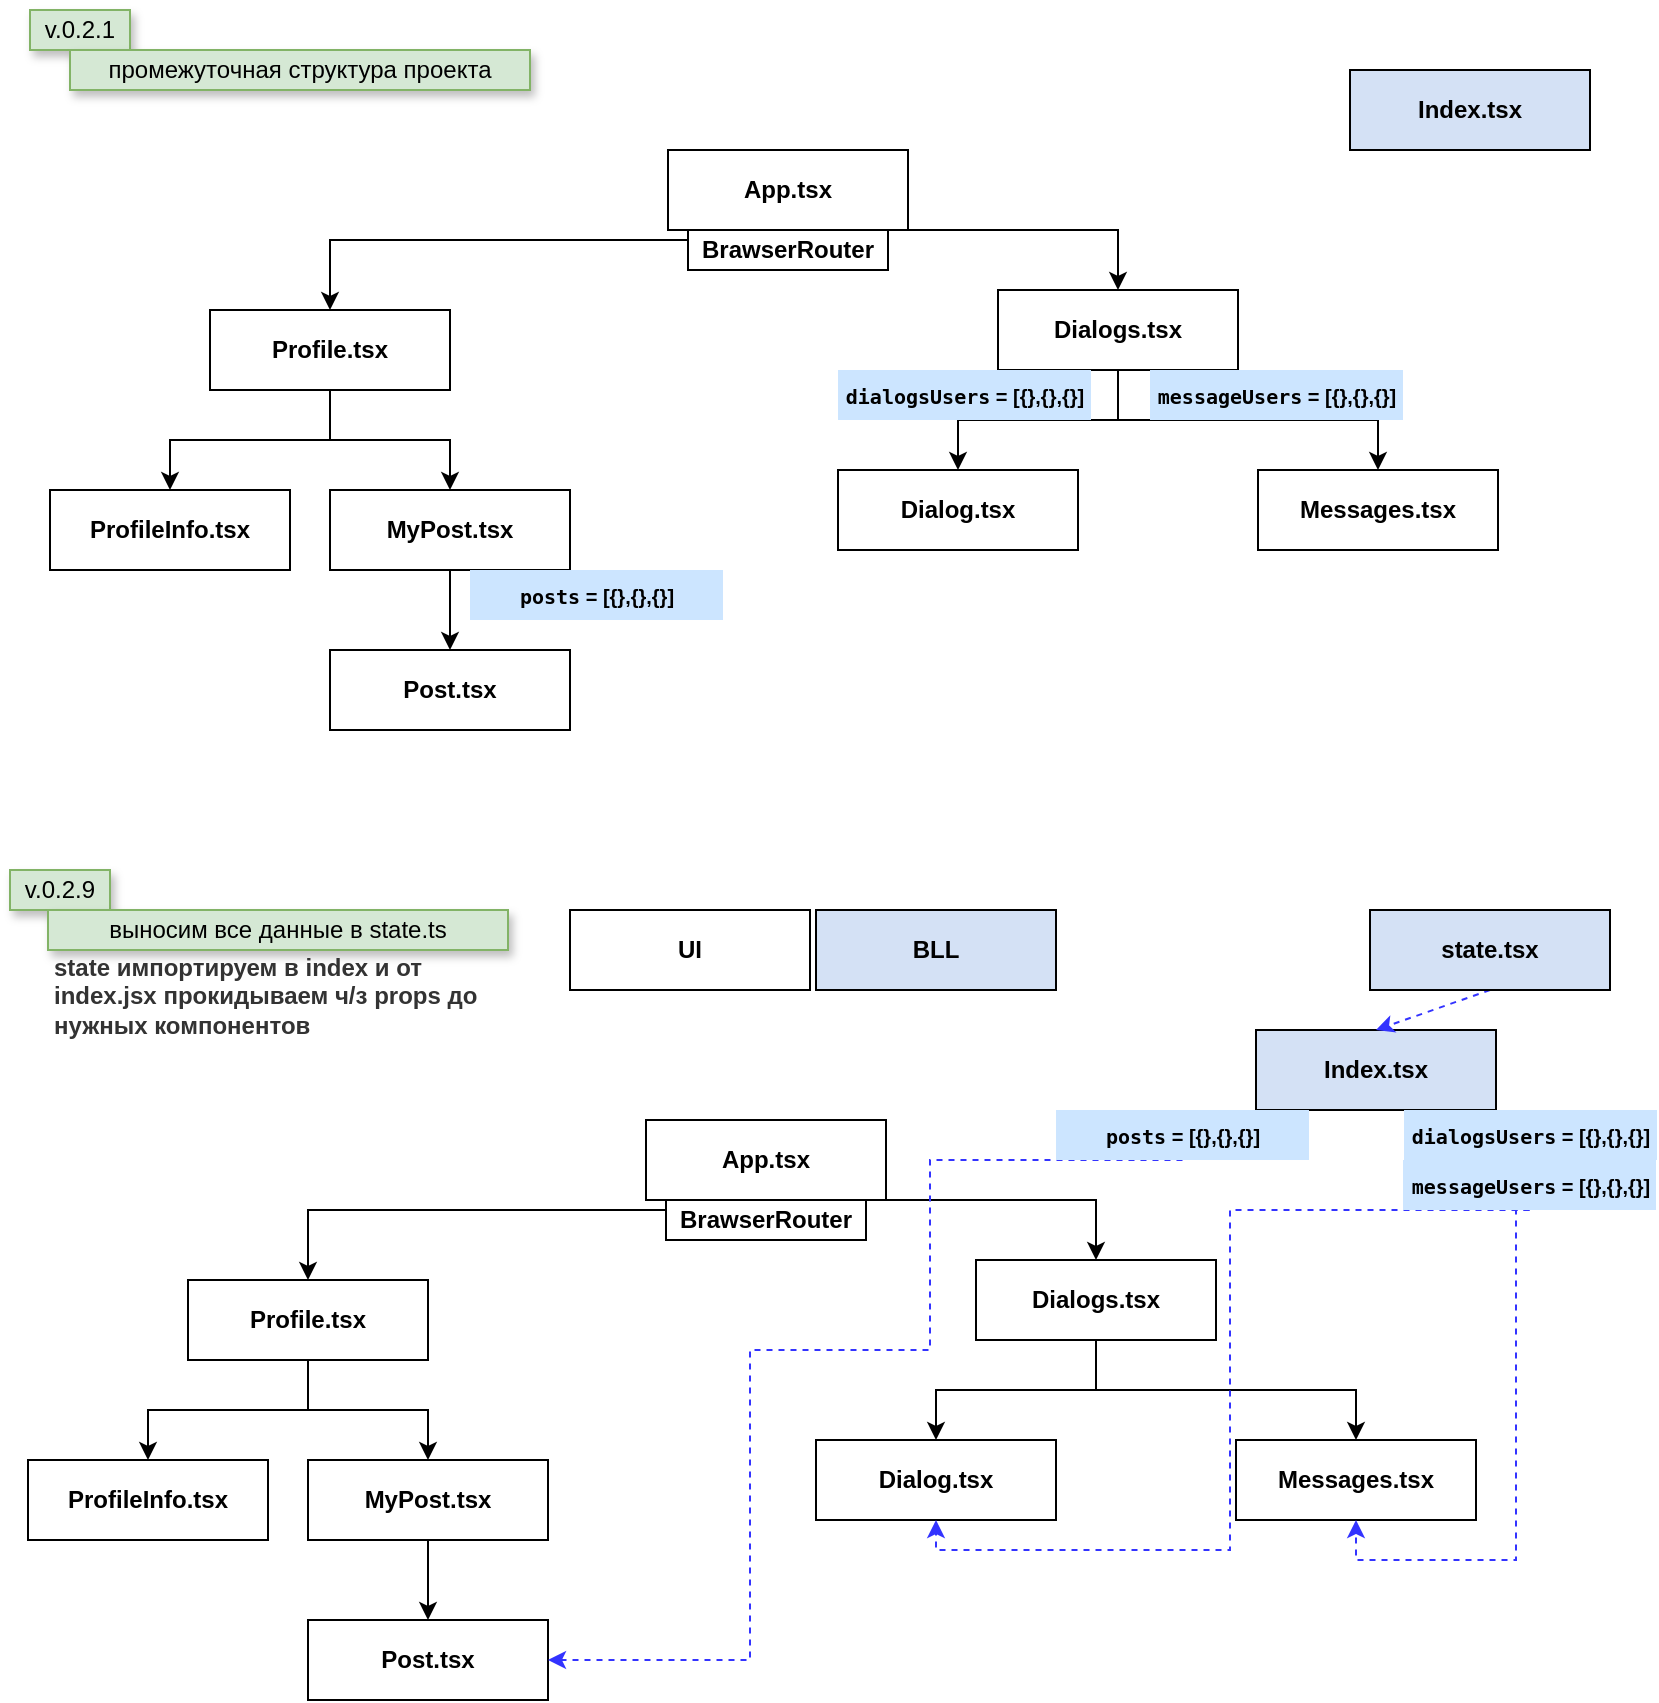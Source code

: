 <mxfile version="16.5.6" type="github">
  <diagram id="oLFiRbwE-C5T9zBizWjQ" name="Page-1">
    <mxGraphModel dx="1456" dy="574" grid="1" gridSize="10" guides="1" tooltips="1" connect="1" arrows="0" fold="1" page="1" pageScale="1" pageWidth="827" pageHeight="1169" math="0" shadow="0">
      <root>
        <mxCell id="0" />
        <mxCell id="1" parent="0" />
        <mxCell id="9WCbVWumMUlL1E1PXj8_-1" value="v.0.2.1" style="text;html=1;strokeColor=#82b366;fillColor=#d5e8d4;align=center;verticalAlign=middle;whiteSpace=wrap;rounded=0;glass=0;shadow=1;" parent="1" vertex="1">
          <mxGeometry x="10" y="10" width="50" height="20" as="geometry" />
        </mxCell>
        <mxCell id="0pOiVx95gZNzW9qbfq_K-2" value="промежуточная структура проекта" style="text;html=1;strokeColor=#82b366;fillColor=#D5E8D4;align=center;verticalAlign=middle;whiteSpace=wrap;rounded=0;glass=0;shadow=1;" parent="1" vertex="1">
          <mxGeometry x="30" y="30" width="230" height="20" as="geometry" />
        </mxCell>
        <mxCell id="0pOiVx95gZNzW9qbfq_K-4" value="&lt;b&gt;App.tsx&lt;/b&gt;" style="rounded=0;whiteSpace=wrap;html=1;fillColor=#FFFFFF;" parent="1" vertex="1">
          <mxGeometry x="329" y="80" width="120" height="40" as="geometry" />
        </mxCell>
        <mxCell id="0pOiVx95gZNzW9qbfq_K-25" style="edgeStyle=orthogonalEdgeStyle;rounded=0;orthogonalLoop=1;jettySize=auto;html=1;exitX=0.5;exitY=1;exitDx=0;exitDy=0;entryX=0.5;entryY=0;entryDx=0;entryDy=0;fontSize=10;fontColor=#000000;" parent="1" source="0pOiVx95gZNzW9qbfq_K-5" target="0pOiVx95gZNzW9qbfq_K-10" edge="1">
          <mxGeometry relative="1" as="geometry" />
        </mxCell>
        <mxCell id="0pOiVx95gZNzW9qbfq_K-26" style="edgeStyle=orthogonalEdgeStyle;rounded=0;orthogonalLoop=1;jettySize=auto;html=1;exitX=0.5;exitY=1;exitDx=0;exitDy=0;entryX=0.5;entryY=0;entryDx=0;entryDy=0;fontSize=10;fontColor=#000000;" parent="1" source="0pOiVx95gZNzW9qbfq_K-5" target="0pOiVx95gZNzW9qbfq_K-11" edge="1">
          <mxGeometry relative="1" as="geometry" />
        </mxCell>
        <mxCell id="0pOiVx95gZNzW9qbfq_K-5" value="&lt;b&gt;Profile.tsx&lt;/b&gt;" style="rounded=0;whiteSpace=wrap;html=1;fillColor=#FFFFFF;" parent="1" vertex="1">
          <mxGeometry x="100" y="160" width="120" height="40" as="geometry" />
        </mxCell>
        <mxCell id="0pOiVx95gZNzW9qbfq_K-27" style="edgeStyle=orthogonalEdgeStyle;rounded=0;orthogonalLoop=1;jettySize=auto;html=1;exitX=0.5;exitY=1;exitDx=0;exitDy=0;entryX=0.5;entryY=0;entryDx=0;entryDy=0;fontSize=10;fontColor=#000000;" parent="1" source="0pOiVx95gZNzW9qbfq_K-6" target="0pOiVx95gZNzW9qbfq_K-13" edge="1">
          <mxGeometry relative="1" as="geometry" />
        </mxCell>
        <mxCell id="0pOiVx95gZNzW9qbfq_K-28" style="edgeStyle=orthogonalEdgeStyle;rounded=0;orthogonalLoop=1;jettySize=auto;html=1;exitX=0.5;exitY=1;exitDx=0;exitDy=0;fontSize=10;fontColor=#000000;" parent="1" source="0pOiVx95gZNzW9qbfq_K-6" target="0pOiVx95gZNzW9qbfq_K-14" edge="1">
          <mxGeometry relative="1" as="geometry" />
        </mxCell>
        <mxCell id="0pOiVx95gZNzW9qbfq_K-6" value="&lt;b&gt;Dialogs.tsx&lt;/b&gt;" style="rounded=0;whiteSpace=wrap;html=1;fillColor=#FFFFFF;" parent="1" vertex="1">
          <mxGeometry x="494" y="150" width="120" height="40" as="geometry" />
        </mxCell>
        <mxCell id="0pOiVx95gZNzW9qbfq_K-24" style="edgeStyle=orthogonalEdgeStyle;rounded=0;orthogonalLoop=1;jettySize=auto;html=1;exitX=0;exitY=0.25;exitDx=0;exitDy=0;entryX=0.5;entryY=0;entryDx=0;entryDy=0;fontSize=10;fontColor=#000000;" parent="1" source="0pOiVx95gZNzW9qbfq_K-8" target="0pOiVx95gZNzW9qbfq_K-5" edge="1">
          <mxGeometry relative="1" as="geometry" />
        </mxCell>
        <mxCell id="0pOiVx95gZNzW9qbfq_K-30" style="edgeStyle=orthogonalEdgeStyle;rounded=0;orthogonalLoop=1;jettySize=auto;html=1;exitX=1;exitY=0;exitDx=0;exitDy=0;entryX=0.5;entryY=0;entryDx=0;entryDy=0;fontSize=10;fontColor=#000000;" parent="1" source="0pOiVx95gZNzW9qbfq_K-8" target="0pOiVx95gZNzW9qbfq_K-6" edge="1">
          <mxGeometry relative="1" as="geometry">
            <Array as="points">
              <mxPoint x="554" y="120" />
            </Array>
          </mxGeometry>
        </mxCell>
        <mxCell id="0pOiVx95gZNzW9qbfq_K-8" value="&lt;b&gt;BrawserRouter&lt;/b&gt;" style="rounded=0;whiteSpace=wrap;html=1;fillColor=#FFFFFF;" parent="1" vertex="1">
          <mxGeometry x="339" y="120" width="100" height="20" as="geometry" />
        </mxCell>
        <mxCell id="0pOiVx95gZNzW9qbfq_K-9" value="&lt;b&gt;Index.tsx&lt;/b&gt;" style="rounded=0;whiteSpace=wrap;html=1;fillColor=#D4E1F5;shadow=0;strokeColor=#000000;" parent="1" vertex="1">
          <mxGeometry x="670" y="40" width="120" height="40" as="geometry" />
        </mxCell>
        <mxCell id="0pOiVx95gZNzW9qbfq_K-10" value="&lt;b&gt;ProfileInfo.tsx&lt;/b&gt;" style="rounded=0;whiteSpace=wrap;html=1;fillColor=#FFFFFF;" parent="1" vertex="1">
          <mxGeometry x="20" y="250" width="120" height="40" as="geometry" />
        </mxCell>
        <mxCell id="0pOiVx95gZNzW9qbfq_K-29" style="edgeStyle=orthogonalEdgeStyle;rounded=0;orthogonalLoop=1;jettySize=auto;html=1;exitX=0.5;exitY=1;exitDx=0;exitDy=0;fontSize=10;fontColor=#000000;" parent="1" source="0pOiVx95gZNzW9qbfq_K-11" target="0pOiVx95gZNzW9qbfq_K-12" edge="1">
          <mxGeometry relative="1" as="geometry" />
        </mxCell>
        <mxCell id="0pOiVx95gZNzW9qbfq_K-11" value="&lt;b&gt;MyPost.tsx&lt;/b&gt;" style="rounded=0;whiteSpace=wrap;html=1;fillColor=#FFFFFF;" parent="1" vertex="1">
          <mxGeometry x="160" y="250" width="120" height="40" as="geometry" />
        </mxCell>
        <mxCell id="0pOiVx95gZNzW9qbfq_K-12" value="&lt;b&gt;Post.tsx&lt;/b&gt;" style="rounded=0;whiteSpace=wrap;html=1;fillColor=#FFFFFF;" parent="1" vertex="1">
          <mxGeometry x="160" y="330" width="120" height="40" as="geometry" />
        </mxCell>
        <mxCell id="0pOiVx95gZNzW9qbfq_K-13" value="&lt;b&gt;Dialog.tsx&lt;/b&gt;" style="rounded=0;whiteSpace=wrap;html=1;fillColor=#FFFFFF;" parent="1" vertex="1">
          <mxGeometry x="414" y="240" width="120" height="40" as="geometry" />
        </mxCell>
        <mxCell id="0pOiVx95gZNzW9qbfq_K-14" value="&lt;b&gt;Messages.tsx&lt;/b&gt;" style="rounded=0;whiteSpace=wrap;html=1;fillColor=#FFFFFF;" parent="1" vertex="1">
          <mxGeometry x="624" y="240" width="120" height="40" as="geometry" />
        </mxCell>
        <mxCell id="0pOiVx95gZNzW9qbfq_K-15" value="&lt;b&gt;&lt;font style=&quot;font-size: 10px&quot;&gt;&lt;span style=&quot;font-family: &amp;#34;jetbrains mono&amp;#34; , monospace&quot;&gt;dialogsUsers&lt;/span&gt;&amp;nbsp;= [{},{},{}]&lt;/font&gt;&lt;/b&gt;" style="rounded=0;whiteSpace=wrap;html=1;shadow=0;strokeColor=none;fillColor=#CCE5FF;" parent="1" vertex="1">
          <mxGeometry x="414" y="190" width="126.5" height="25" as="geometry" />
        </mxCell>
        <mxCell id="0pOiVx95gZNzW9qbfq_K-19" value="&lt;b&gt;&lt;font style=&quot;font-size: 10px&quot;&gt;&lt;span style=&quot;font-family: &amp;#34;jetbrains mono&amp;#34; , monospace&quot;&gt;messageUsers&lt;/span&gt;&amp;nbsp;= [{},{},{}]&lt;/font&gt;&lt;/b&gt;" style="rounded=0;whiteSpace=wrap;html=1;shadow=0;strokeColor=none;fillColor=#CCE5FF;" parent="1" vertex="1">
          <mxGeometry x="570" y="190" width="126.5" height="25" as="geometry" />
        </mxCell>
        <mxCell id="0pOiVx95gZNzW9qbfq_K-20" value="&lt;b&gt;&lt;font style=&quot;font-size: 10px&quot;&gt;&lt;font face=&quot;jetbrains mono, monospace&quot;&gt;posts&lt;/font&gt; = [{},{},{}]&lt;/font&gt;&lt;/b&gt;" style="rounded=0;whiteSpace=wrap;html=1;shadow=0;strokeColor=none;fillColor=#CCE5FF;" parent="1" vertex="1">
          <mxGeometry x="230" y="290" width="126.5" height="25" as="geometry" />
        </mxCell>
        <mxCell id="BKw3hRmDs_eH8maUTLtB-1" value="v.0.2.9" style="text;html=1;strokeColor=#82b366;fillColor=#d5e8d4;align=center;verticalAlign=middle;whiteSpace=wrap;rounded=0;glass=0;shadow=1;" vertex="1" parent="1">
          <mxGeometry y="440" width="50" height="20" as="geometry" />
        </mxCell>
        <mxCell id="BKw3hRmDs_eH8maUTLtB-2" value="выносим все данные в state.ts" style="text;html=1;strokeColor=#82b366;fillColor=#D5E8D4;align=center;verticalAlign=middle;whiteSpace=wrap;rounded=0;glass=0;shadow=1;" vertex="1" parent="1">
          <mxGeometry x="19" y="460" width="230" height="20" as="geometry" />
        </mxCell>
        <mxCell id="BKw3hRmDs_eH8maUTLtB-3" value="&lt;b&gt;App.tsx&lt;/b&gt;" style="rounded=0;whiteSpace=wrap;html=1;fillColor=#FFFFFF;" vertex="1" parent="1">
          <mxGeometry x="318" y="565" width="120" height="40" as="geometry" />
        </mxCell>
        <mxCell id="BKw3hRmDs_eH8maUTLtB-4" style="edgeStyle=orthogonalEdgeStyle;rounded=0;orthogonalLoop=1;jettySize=auto;html=1;exitX=0.5;exitY=1;exitDx=0;exitDy=0;entryX=0.5;entryY=0;entryDx=0;entryDy=0;fontSize=10;fontColor=#000000;" edge="1" parent="1" source="BKw3hRmDs_eH8maUTLtB-6" target="BKw3hRmDs_eH8maUTLtB-14">
          <mxGeometry relative="1" as="geometry" />
        </mxCell>
        <mxCell id="BKw3hRmDs_eH8maUTLtB-5" style="edgeStyle=orthogonalEdgeStyle;rounded=0;orthogonalLoop=1;jettySize=auto;html=1;exitX=0.5;exitY=1;exitDx=0;exitDy=0;entryX=0.5;entryY=0;entryDx=0;entryDy=0;fontSize=10;fontColor=#000000;" edge="1" parent="1" source="BKw3hRmDs_eH8maUTLtB-6" target="BKw3hRmDs_eH8maUTLtB-16">
          <mxGeometry relative="1" as="geometry" />
        </mxCell>
        <mxCell id="BKw3hRmDs_eH8maUTLtB-6" value="&lt;b&gt;Profile.tsx&lt;/b&gt;" style="rounded=0;whiteSpace=wrap;html=1;fillColor=#FFFFFF;" vertex="1" parent="1">
          <mxGeometry x="89" y="645" width="120" height="40" as="geometry" />
        </mxCell>
        <mxCell id="BKw3hRmDs_eH8maUTLtB-7" style="edgeStyle=orthogonalEdgeStyle;rounded=0;orthogonalLoop=1;jettySize=auto;html=1;exitX=0.5;exitY=1;exitDx=0;exitDy=0;entryX=0.5;entryY=0;entryDx=0;entryDy=0;fontSize=10;fontColor=#000000;" edge="1" parent="1" source="BKw3hRmDs_eH8maUTLtB-9" target="BKw3hRmDs_eH8maUTLtB-18">
          <mxGeometry relative="1" as="geometry" />
        </mxCell>
        <mxCell id="BKw3hRmDs_eH8maUTLtB-8" style="edgeStyle=orthogonalEdgeStyle;rounded=0;orthogonalLoop=1;jettySize=auto;html=1;exitX=0.5;exitY=1;exitDx=0;exitDy=0;fontSize=10;fontColor=#000000;" edge="1" parent="1" source="BKw3hRmDs_eH8maUTLtB-9" target="BKw3hRmDs_eH8maUTLtB-19">
          <mxGeometry relative="1" as="geometry" />
        </mxCell>
        <mxCell id="BKw3hRmDs_eH8maUTLtB-9" value="&lt;b&gt;Dialogs.tsx&lt;/b&gt;" style="rounded=0;whiteSpace=wrap;html=1;fillColor=#FFFFFF;" vertex="1" parent="1">
          <mxGeometry x="483" y="635" width="120" height="40" as="geometry" />
        </mxCell>
        <mxCell id="BKw3hRmDs_eH8maUTLtB-10" style="edgeStyle=orthogonalEdgeStyle;rounded=0;orthogonalLoop=1;jettySize=auto;html=1;exitX=0;exitY=0.25;exitDx=0;exitDy=0;entryX=0.5;entryY=0;entryDx=0;entryDy=0;fontSize=10;fontColor=#000000;" edge="1" parent="1" source="BKw3hRmDs_eH8maUTLtB-12" target="BKw3hRmDs_eH8maUTLtB-6">
          <mxGeometry relative="1" as="geometry" />
        </mxCell>
        <mxCell id="BKw3hRmDs_eH8maUTLtB-11" style="edgeStyle=orthogonalEdgeStyle;rounded=0;orthogonalLoop=1;jettySize=auto;html=1;exitX=1;exitY=0;exitDx=0;exitDy=0;entryX=0.5;entryY=0;entryDx=0;entryDy=0;fontSize=10;fontColor=#000000;" edge="1" parent="1" source="BKw3hRmDs_eH8maUTLtB-12" target="BKw3hRmDs_eH8maUTLtB-9">
          <mxGeometry relative="1" as="geometry">
            <Array as="points">
              <mxPoint x="543" y="605" />
            </Array>
          </mxGeometry>
        </mxCell>
        <mxCell id="BKw3hRmDs_eH8maUTLtB-12" value="&lt;b&gt;BrawserRouter&lt;/b&gt;" style="rounded=0;whiteSpace=wrap;html=1;fillColor=#FFFFFF;" vertex="1" parent="1">
          <mxGeometry x="328" y="605" width="100" height="20" as="geometry" />
        </mxCell>
        <mxCell id="BKw3hRmDs_eH8maUTLtB-13" value="&lt;b&gt;Index.tsx&lt;/b&gt;" style="rounded=0;whiteSpace=wrap;html=1;fillColor=#D4E1F5;shadow=0;strokeColor=#000000;" vertex="1" parent="1">
          <mxGeometry x="623" y="520" width="120" height="40" as="geometry" />
        </mxCell>
        <mxCell id="BKw3hRmDs_eH8maUTLtB-14" value="&lt;b&gt;ProfileInfo.tsx&lt;/b&gt;" style="rounded=0;whiteSpace=wrap;html=1;fillColor=#FFFFFF;" vertex="1" parent="1">
          <mxGeometry x="9" y="735" width="120" height="40" as="geometry" />
        </mxCell>
        <mxCell id="BKw3hRmDs_eH8maUTLtB-15" style="edgeStyle=orthogonalEdgeStyle;rounded=0;orthogonalLoop=1;jettySize=auto;html=1;exitX=0.5;exitY=1;exitDx=0;exitDy=0;fontSize=10;fontColor=#000000;" edge="1" parent="1" source="BKw3hRmDs_eH8maUTLtB-16" target="BKw3hRmDs_eH8maUTLtB-17">
          <mxGeometry relative="1" as="geometry" />
        </mxCell>
        <mxCell id="BKw3hRmDs_eH8maUTLtB-16" value="&lt;b&gt;MyPost.tsx&lt;/b&gt;" style="rounded=0;whiteSpace=wrap;html=1;fillColor=#FFFFFF;" vertex="1" parent="1">
          <mxGeometry x="149" y="735" width="120" height="40" as="geometry" />
        </mxCell>
        <mxCell id="BKw3hRmDs_eH8maUTLtB-17" value="&lt;b&gt;Post.tsx&lt;/b&gt;" style="rounded=0;whiteSpace=wrap;html=1;fillColor=#FFFFFF;" vertex="1" parent="1">
          <mxGeometry x="149" y="815" width="120" height="40" as="geometry" />
        </mxCell>
        <mxCell id="BKw3hRmDs_eH8maUTLtB-18" value="&lt;b&gt;Dialog.tsx&lt;/b&gt;" style="rounded=0;whiteSpace=wrap;html=1;fillColor=#FFFFFF;" vertex="1" parent="1">
          <mxGeometry x="403" y="725" width="120" height="40" as="geometry" />
        </mxCell>
        <mxCell id="BKw3hRmDs_eH8maUTLtB-19" value="&lt;b&gt;Messages.tsx&lt;/b&gt;" style="rounded=0;whiteSpace=wrap;html=1;fillColor=#FFFFFF;" vertex="1" parent="1">
          <mxGeometry x="613" y="725" width="120" height="40" as="geometry" />
        </mxCell>
        <mxCell id="BKw3hRmDs_eH8maUTLtB-20" value="&lt;b&gt;&lt;font style=&quot;font-size: 10px&quot;&gt;&lt;span style=&quot;font-family: &amp;#34;jetbrains mono&amp;#34; , monospace&quot;&gt;dialogsUsers&lt;/span&gt;&amp;nbsp;= [{},{},{}]&lt;/font&gt;&lt;/b&gt;" style="rounded=0;whiteSpace=wrap;html=1;shadow=0;strokeColor=none;fillColor=#CCE5FF;" vertex="1" parent="1">
          <mxGeometry x="697" y="560" width="126.5" height="25" as="geometry" />
        </mxCell>
        <mxCell id="BKw3hRmDs_eH8maUTLtB-29" style="edgeStyle=orthogonalEdgeStyle;rounded=0;orthogonalLoop=1;jettySize=auto;html=1;exitX=0.5;exitY=1;exitDx=0;exitDy=0;entryX=0.5;entryY=1;entryDx=0;entryDy=0;fontFamily=Helvetica;fontSize=12;fontColor=#333333;strokeColor=#3333FF;dashed=1;" edge="1" parent="1" source="BKw3hRmDs_eH8maUTLtB-21" target="BKw3hRmDs_eH8maUTLtB-19">
          <mxGeometry relative="1" as="geometry">
            <Array as="points">
              <mxPoint x="753" y="610" />
              <mxPoint x="753" y="785" />
              <mxPoint x="673" y="785" />
            </Array>
          </mxGeometry>
        </mxCell>
        <mxCell id="BKw3hRmDs_eH8maUTLtB-30" style="edgeStyle=orthogonalEdgeStyle;rounded=0;orthogonalLoop=1;jettySize=auto;html=1;exitX=0.5;exitY=1;exitDx=0;exitDy=0;entryX=0.5;entryY=1;entryDx=0;entryDy=0;fontFamily=Helvetica;fontSize=12;fontColor=#333333;strokeColor=#3333FF;dashed=1;" edge="1" parent="1" source="BKw3hRmDs_eH8maUTLtB-21" target="BKw3hRmDs_eH8maUTLtB-18">
          <mxGeometry relative="1" as="geometry">
            <Array as="points">
              <mxPoint x="610" y="610" />
              <mxPoint x="610" y="780" />
              <mxPoint x="463" y="780" />
            </Array>
          </mxGeometry>
        </mxCell>
        <mxCell id="BKw3hRmDs_eH8maUTLtB-21" value="&lt;b&gt;&lt;font style=&quot;font-size: 10px&quot;&gt;&lt;span style=&quot;font-family: &amp;#34;jetbrains mono&amp;#34; , monospace&quot;&gt;messageUsers&lt;/span&gt;&amp;nbsp;= [{},{},{}]&lt;/font&gt;&lt;/b&gt;" style="rounded=0;whiteSpace=wrap;html=1;shadow=0;strokeColor=none;fillColor=#CCE5FF;" vertex="1" parent="1">
          <mxGeometry x="696.5" y="585" width="126.5" height="25" as="geometry" />
        </mxCell>
        <mxCell id="BKw3hRmDs_eH8maUTLtB-28" style="edgeStyle=orthogonalEdgeStyle;rounded=0;orthogonalLoop=1;jettySize=auto;html=1;exitX=0.5;exitY=1;exitDx=0;exitDy=0;entryX=1;entryY=0.5;entryDx=0;entryDy=0;fontFamily=Helvetica;fontSize=12;fontColor=#333333;strokeColor=#3333FF;dashed=1;" edge="1" parent="1" source="BKw3hRmDs_eH8maUTLtB-22" target="BKw3hRmDs_eH8maUTLtB-17">
          <mxGeometry relative="1" as="geometry">
            <Array as="points">
              <mxPoint x="460" y="585" />
              <mxPoint x="460" y="680" />
              <mxPoint x="370" y="680" />
              <mxPoint x="370" y="835" />
            </Array>
          </mxGeometry>
        </mxCell>
        <mxCell id="BKw3hRmDs_eH8maUTLtB-22" value="&lt;b&gt;&lt;font style=&quot;font-size: 10px&quot;&gt;&lt;font face=&quot;jetbrains mono, monospace&quot;&gt;posts&lt;/font&gt; = [{},{},{}]&lt;/font&gt;&lt;/b&gt;" style="rounded=0;whiteSpace=wrap;html=1;shadow=0;strokeColor=none;fillColor=#CCE5FF;" vertex="1" parent="1">
          <mxGeometry x="523" y="560" width="126.5" height="25" as="geometry" />
        </mxCell>
        <mxCell id="BKw3hRmDs_eH8maUTLtB-35" style="edgeStyle=none;rounded=0;orthogonalLoop=1;jettySize=auto;html=1;exitX=0.5;exitY=1;exitDx=0;exitDy=0;entryX=0.5;entryY=0;entryDx=0;entryDy=0;dashed=1;fontFamily=Helvetica;fontSize=12;fontColor=#333333;strokeColor=#3333FF;" edge="1" parent="1" source="BKw3hRmDs_eH8maUTLtB-23" target="BKw3hRmDs_eH8maUTLtB-13">
          <mxGeometry relative="1" as="geometry" />
        </mxCell>
        <mxCell id="BKw3hRmDs_eH8maUTLtB-23" value="&lt;b&gt;state.tsx&lt;/b&gt;" style="rounded=0;whiteSpace=wrap;html=1;fillColor=#D4E1F5;shadow=0;strokeColor=#000000;" vertex="1" parent="1">
          <mxGeometry x="680" y="460" width="120" height="40" as="geometry" />
        </mxCell>
        <mxCell id="BKw3hRmDs_eH8maUTLtB-27" value="&lt;b&gt;state импортируем в index и от index.jsx прокидываем ч/з props до нужных компонентов&lt;/b&gt;" style="text;html=1;strokeColor=none;fillColor=none;align=left;verticalAlign=middle;whiteSpace=wrap;rounded=0;labelBackgroundColor=none;labelBorderColor=none;fontFamily=Helvetica;fontSize=12;fontColor=#333333;" vertex="1" parent="1">
          <mxGeometry x="20" y="475" width="230" height="55" as="geometry" />
        </mxCell>
        <mxCell id="BKw3hRmDs_eH8maUTLtB-32" value="&lt;b&gt;BLL&lt;/b&gt;" style="rounded=0;whiteSpace=wrap;html=1;fillColor=#D4E1F5;shadow=0;strokeColor=#000000;" vertex="1" parent="1">
          <mxGeometry x="403" y="460" width="120" height="40" as="geometry" />
        </mxCell>
        <mxCell id="BKw3hRmDs_eH8maUTLtB-36" value="&lt;b&gt;UI&lt;/b&gt;" style="rounded=0;whiteSpace=wrap;html=1;fillColor=#FFFFFF;strokeColor=#000000;" vertex="1" parent="1">
          <mxGeometry x="280" y="460" width="120" height="40" as="geometry" />
        </mxCell>
      </root>
    </mxGraphModel>
  </diagram>
</mxfile>
